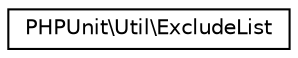 digraph "Graphical Class Hierarchy"
{
  edge [fontname="Helvetica",fontsize="10",labelfontname="Helvetica",labelfontsize="10"];
  node [fontname="Helvetica",fontsize="10",shape=record];
  rankdir="LR";
  Node0 [label="PHPUnit\\Util\\ExcludeList",height=0.2,width=0.4,color="black", fillcolor="white", style="filled",URL="$classPHPUnit_1_1Util_1_1ExcludeList.html"];
}
